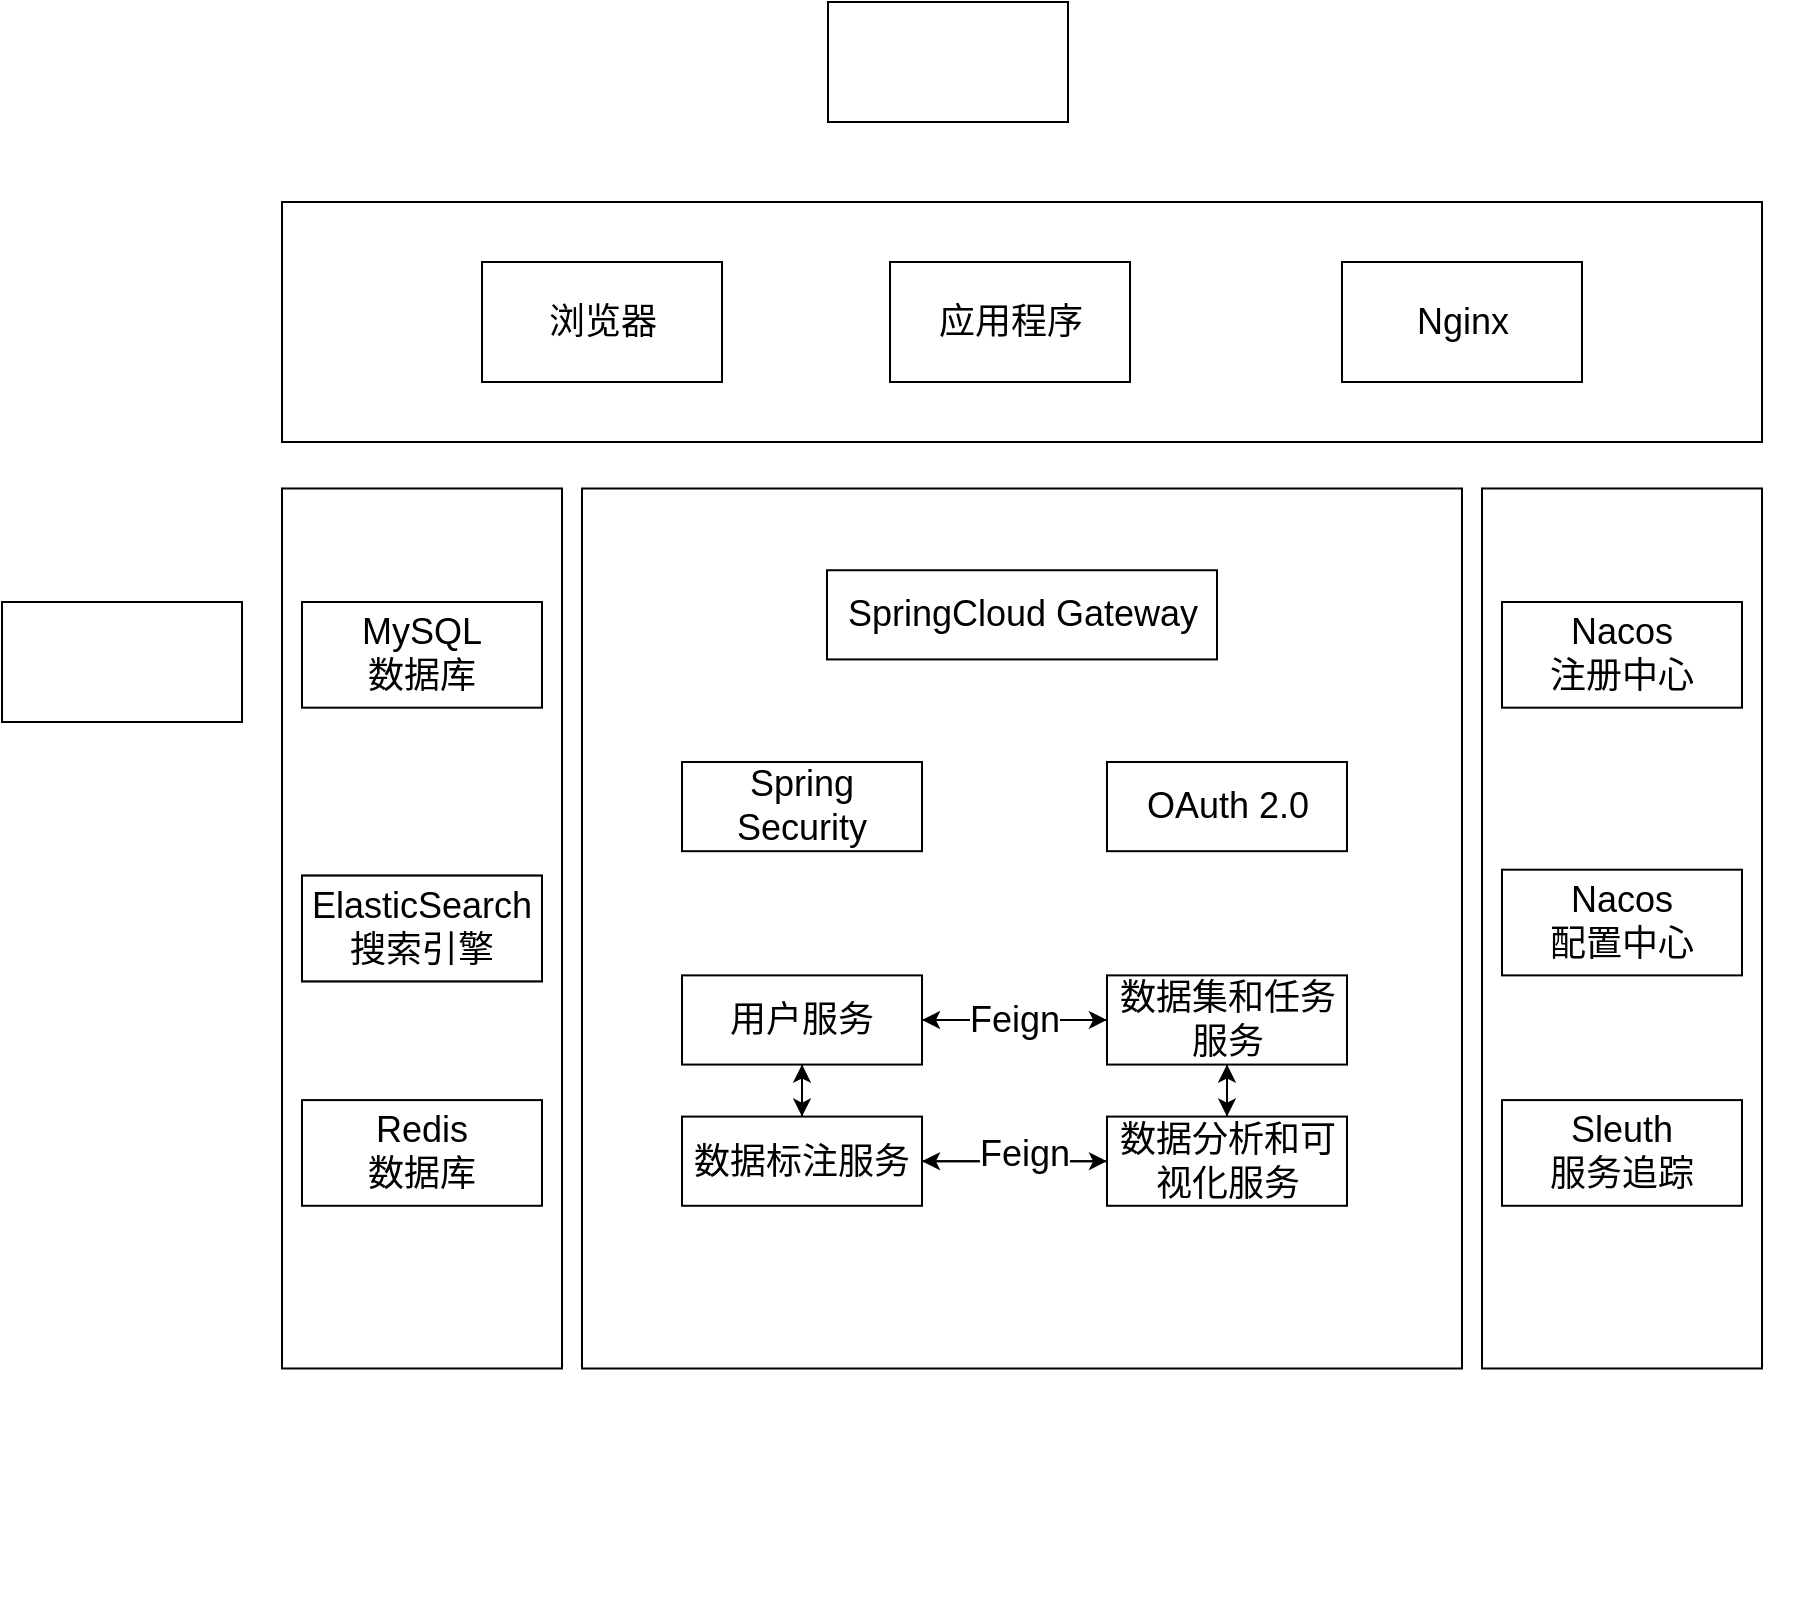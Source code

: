 <mxfile version="15.0.4" type="github">
  <diagram id="iS2GrhRJkrHkgEzzFlDL" name="第 1 页">
    <mxGraphModel dx="2249" dy="715" grid="1" gridSize="10" guides="1" tooltips="1" connect="1" arrows="1" fold="1" page="1" pageScale="1" pageWidth="827" pageHeight="1169" math="0" shadow="0">
      <root>
        <mxCell id="0" />
        <mxCell id="1" parent="0" />
        <mxCell id="yMRjelbhieKLuBqL2SfN-15" value="" style="verticalLabelPosition=bottom;verticalAlign=top;html=1;shape=mxgraph.basic.rect;fillColor2=none;strokeWidth=1;size=0;indent=5;fontSize=18;" parent="1" vertex="1">
          <mxGeometry x="50" y="120" width="740" height="120" as="geometry" />
        </mxCell>
        <mxCell id="yMRjelbhieKLuBqL2SfN-33" value="" style="group;fontStyle=4;fontSize=18;" parent="1" vertex="1" connectable="0">
          <mxGeometry x="50" y="280" width="760" height="550" as="geometry" />
        </mxCell>
        <mxCell id="yMRjelbhieKLuBqL2SfN-25" value="" style="verticalLabelPosition=bottom;verticalAlign=top;html=1;shape=mxgraph.basic.rect;fillColor2=none;strokeWidth=1;size=20;indent=5;fontSize=18;" parent="yMRjelbhieKLuBqL2SfN-33" vertex="1">
          <mxGeometry x="150" y="-16.76" width="440" height="440" as="geometry" />
        </mxCell>
        <mxCell id="yMRjelbhieKLuBqL2SfN-32" value="" style="rounded=0;whiteSpace=wrap;html=1;fontSize=18;" parent="yMRjelbhieKLuBqL2SfN-33" vertex="1">
          <mxGeometry x="600" y="-16.76" width="140" height="440" as="geometry" />
        </mxCell>
        <mxCell id="yMRjelbhieKLuBqL2SfN-34" value="SpringCloud Gateway" style="rounded=0;whiteSpace=wrap;html=1;fontSize=18;" parent="yMRjelbhieKLuBqL2SfN-33" vertex="1">
          <mxGeometry x="272.5" y="24.122" width="195" height="44.595" as="geometry" />
        </mxCell>
        <mxCell id="yMRjelbhieKLuBqL2SfN-45" value="Spring Security" style="rounded=0;whiteSpace=wrap;html=1;fontSize=18;" parent="yMRjelbhieKLuBqL2SfN-33" vertex="1">
          <mxGeometry x="200" y="119.996" width="120" height="44.595" as="geometry" />
        </mxCell>
        <mxCell id="yMRjelbhieKLuBqL2SfN-53" value="OAuth 2.0" style="rounded=0;whiteSpace=wrap;html=1;fontSize=18;" parent="yMRjelbhieKLuBqL2SfN-33" vertex="1">
          <mxGeometry x="412.5" y="119.996" width="120" height="44.595" as="geometry" />
        </mxCell>
        <mxCell id="yMRjelbhieKLuBqL2SfN-90" value="" style="edgeStyle=orthogonalEdgeStyle;rounded=0;orthogonalLoop=1;jettySize=auto;html=1;strokeColor=none;fontSize=18;" parent="yMRjelbhieKLuBqL2SfN-33" source="yMRjelbhieKLuBqL2SfN-55" target="yMRjelbhieKLuBqL2SfN-76" edge="1">
          <mxGeometry relative="1" as="geometry" />
        </mxCell>
        <mxCell id="yMRjelbhieKLuBqL2SfN-91" style="edgeStyle=orthogonalEdgeStyle;rounded=0;orthogonalLoop=1;jettySize=auto;html=1;exitX=1;exitY=0.5;exitDx=0;exitDy=0;entryX=0;entryY=0.5;entryDx=0;entryDy=0;fontSize=18;" parent="yMRjelbhieKLuBqL2SfN-33" source="yMRjelbhieKLuBqL2SfN-55" target="yMRjelbhieKLuBqL2SfN-76" edge="1">
          <mxGeometry relative="1" as="geometry" />
        </mxCell>
        <mxCell id="yMRjelbhieKLuBqL2SfN-97" style="edgeStyle=orthogonalEdgeStyle;rounded=0;orthogonalLoop=1;jettySize=auto;html=1;exitX=0.5;exitY=1;exitDx=0;exitDy=0;entryX=0.5;entryY=0;entryDx=0;entryDy=0;fontSize=18;" parent="yMRjelbhieKLuBqL2SfN-33" source="yMRjelbhieKLuBqL2SfN-76" target="yMRjelbhieKLuBqL2SfN-89" edge="1">
          <mxGeometry relative="1" as="geometry" />
        </mxCell>
        <mxCell id="yMRjelbhieKLuBqL2SfN-76" value="数据集和任务服务" style="rounded=0;whiteSpace=wrap;html=1;fontSize=18;" parent="yMRjelbhieKLuBqL2SfN-33" vertex="1">
          <mxGeometry x="412.5" y="226.689" width="120" height="44.595" as="geometry" />
        </mxCell>
        <mxCell id="yMRjelbhieKLuBqL2SfN-106" value="Nacos&lt;br style=&quot;font-size: 18px;&quot;&gt;注册中心" style="rounded=0;whiteSpace=wrap;html=1;fontSize=18;" parent="yMRjelbhieKLuBqL2SfN-33" vertex="1">
          <mxGeometry x="610" y="40" width="120" height="52.84" as="geometry" />
        </mxCell>
        <mxCell id="yMRjelbhieKLuBqL2SfN-104" value="" style="group;fontSize=18;" parent="yMRjelbhieKLuBqL2SfN-33" vertex="1" connectable="0">
          <mxGeometry x="200" y="226.689" width="340" height="115.203" as="geometry" />
        </mxCell>
        <mxCell id="yMRjelbhieKLuBqL2SfN-55" value="用户服务" style="rounded=0;whiteSpace=wrap;html=1;fontSize=18;" parent="yMRjelbhieKLuBqL2SfN-104" vertex="1">
          <mxGeometry y="2.842e-14" width="120" height="44.595" as="geometry" />
        </mxCell>
        <mxCell id="yMRjelbhieKLuBqL2SfN-92" style="edgeStyle=orthogonalEdgeStyle;rounded=0;orthogonalLoop=1;jettySize=auto;html=1;exitX=0;exitY=0.5;exitDx=0;exitDy=0;fontSize=18;" parent="yMRjelbhieKLuBqL2SfN-104" source="yMRjelbhieKLuBqL2SfN-76" target="yMRjelbhieKLuBqL2SfN-55" edge="1">
          <mxGeometry relative="1" as="geometry" />
        </mxCell>
        <mxCell id="yMRjelbhieKLuBqL2SfN-93" value="Feign" style="edgeLabel;html=1;align=center;verticalAlign=middle;resizable=0;points=[];fontSize=18;" parent="yMRjelbhieKLuBqL2SfN-92" vertex="1" connectable="0">
          <mxGeometry x="-0.2" relative="1" as="geometry">
            <mxPoint x="-10" as="offset" />
          </mxGeometry>
        </mxCell>
        <mxCell id="yMRjelbhieKLuBqL2SfN-99" style="edgeStyle=orthogonalEdgeStyle;rounded=0;orthogonalLoop=1;jettySize=auto;html=1;exitX=0.5;exitY=0;exitDx=0;exitDy=0;entryX=0.5;entryY=1;entryDx=0;entryDy=0;fontSize=18;" parent="yMRjelbhieKLuBqL2SfN-104" source="yMRjelbhieKLuBqL2SfN-88" target="yMRjelbhieKLuBqL2SfN-55" edge="1">
          <mxGeometry relative="1" as="geometry" />
        </mxCell>
        <mxCell id="yMRjelbhieKLuBqL2SfN-110" style="edgeStyle=orthogonalEdgeStyle;rounded=0;orthogonalLoop=1;jettySize=auto;html=1;exitX=1;exitY=0.5;exitDx=0;exitDy=0;fontSize=18;" parent="yMRjelbhieKLuBqL2SfN-104" source="yMRjelbhieKLuBqL2SfN-88" target="yMRjelbhieKLuBqL2SfN-89" edge="1">
          <mxGeometry relative="1" as="geometry" />
        </mxCell>
        <mxCell id="yMRjelbhieKLuBqL2SfN-88" value="数据标注服务" style="rounded=0;whiteSpace=wrap;html=1;fontSize=18;" parent="yMRjelbhieKLuBqL2SfN-104" vertex="1">
          <mxGeometry y="70.608" width="120" height="44.595" as="geometry" />
        </mxCell>
        <mxCell id="yMRjelbhieKLuBqL2SfN-101" value="" style="edgeStyle=orthogonalEdgeStyle;rounded=0;orthogonalLoop=1;jettySize=auto;html=1;exitX=0;exitY=0.5;exitDx=0;exitDy=0;entryX=1;entryY=0.5;entryDx=0;entryDy=0;fontSize=18;" parent="yMRjelbhieKLuBqL2SfN-104" source="yMRjelbhieKLuBqL2SfN-89" target="yMRjelbhieKLuBqL2SfN-88" edge="1">
          <mxGeometry relative="1" as="geometry" />
        </mxCell>
        <mxCell id="yMRjelbhieKLuBqL2SfN-111" value="Feign" style="edgeLabel;html=1;align=center;verticalAlign=middle;resizable=0;points=[];fontSize=18;" parent="yMRjelbhieKLuBqL2SfN-101" vertex="1" connectable="0">
          <mxGeometry x="0.232" y="-4" relative="1" as="geometry">
            <mxPoint x="15" as="offset" />
          </mxGeometry>
        </mxCell>
        <mxCell id="yMRjelbhieKLuBqL2SfN-98" style="edgeStyle=orthogonalEdgeStyle;rounded=0;orthogonalLoop=1;jettySize=auto;html=1;exitX=0.5;exitY=1;exitDx=0;exitDy=0;entryX=0.5;entryY=0;entryDx=0;entryDy=0;fontSize=18;" parent="yMRjelbhieKLuBqL2SfN-104" source="yMRjelbhieKLuBqL2SfN-55" target="yMRjelbhieKLuBqL2SfN-88" edge="1">
          <mxGeometry relative="1" as="geometry" />
        </mxCell>
        <mxCell id="yMRjelbhieKLuBqL2SfN-89" value="数据分析和可视化服务" style="rounded=0;whiteSpace=wrap;html=1;fontSize=18;" parent="yMRjelbhieKLuBqL2SfN-104" vertex="1">
          <mxGeometry x="212.5" y="70.608" width="120" height="44.595" as="geometry" />
        </mxCell>
        <mxCell id="yMRjelbhieKLuBqL2SfN-96" style="edgeStyle=orthogonalEdgeStyle;rounded=0;orthogonalLoop=1;jettySize=auto;html=1;exitX=0.5;exitY=0;exitDx=0;exitDy=0;entryX=0.5;entryY=1;entryDx=0;entryDy=0;fontSize=18;" parent="yMRjelbhieKLuBqL2SfN-33" source="yMRjelbhieKLuBqL2SfN-89" target="yMRjelbhieKLuBqL2SfN-76" edge="1">
          <mxGeometry relative="1" as="geometry" />
        </mxCell>
        <mxCell id="yMRjelbhieKLuBqL2SfN-136" value="Nacos&lt;br style=&quot;font-size: 18px;&quot;&gt;配置中心" style="rounded=0;whiteSpace=wrap;html=1;fontSize=18;" parent="yMRjelbhieKLuBqL2SfN-33" vertex="1">
          <mxGeometry x="610" y="173.85" width="120" height="52.84" as="geometry" />
        </mxCell>
        <mxCell id="yMRjelbhieKLuBqL2SfN-137" value="Sleuth&lt;br style=&quot;font-size: 18px;&quot;&gt;服务追踪" style="rounded=0;whiteSpace=wrap;html=1;fontSize=18;" parent="yMRjelbhieKLuBqL2SfN-33" vertex="1">
          <mxGeometry x="610" y="289.05" width="120" height="52.84" as="geometry" />
        </mxCell>
        <mxCell id="yMRjelbhieKLuBqL2SfN-140" value="" style="rounded=0;whiteSpace=wrap;html=1;fontSize=18;" parent="yMRjelbhieKLuBqL2SfN-33" vertex="1">
          <mxGeometry y="-16.76" width="140" height="440" as="geometry" />
        </mxCell>
        <mxCell id="yMRjelbhieKLuBqL2SfN-141" value="MySQL&lt;br style=&quot;font-size: 18px;&quot;&gt;数据库" style="rounded=0;whiteSpace=wrap;html=1;fontSize=18;" parent="yMRjelbhieKLuBqL2SfN-33" vertex="1">
          <mxGeometry x="10" y="40" width="120" height="52.84" as="geometry" />
        </mxCell>
        <mxCell id="yMRjelbhieKLuBqL2SfN-142" value="ElasticSearch&lt;br style=&quot;font-size: 18px;&quot;&gt;搜索引擎" style="rounded=0;whiteSpace=wrap;html=1;fontSize=18;" parent="yMRjelbhieKLuBqL2SfN-33" vertex="1">
          <mxGeometry x="10" y="176.82" width="120" height="52.84" as="geometry" />
        </mxCell>
        <mxCell id="yMRjelbhieKLuBqL2SfN-144" value="Redis&lt;br style=&quot;font-size: 18px;&quot;&gt;数据库" style="rounded=0;whiteSpace=wrap;html=1;fontSize=18;" parent="yMRjelbhieKLuBqL2SfN-33" vertex="1">
          <mxGeometry x="10" y="289.05" width="120" height="52.84" as="geometry" />
        </mxCell>
        <mxCell id="yMRjelbhieKLuBqL2SfN-21" value="" style="group;fontSize=18;" parent="1" vertex="1" connectable="0">
          <mxGeometry x="354" y="150" width="120" height="60" as="geometry" />
        </mxCell>
        <mxCell id="yMRjelbhieKLuBqL2SfN-19" value="" style="verticalLabelPosition=bottom;verticalAlign=top;html=1;shape=mxgraph.basic.rect;fillColor2=none;strokeWidth=1;size=20;indent=5;fontSize=18;" parent="yMRjelbhieKLuBqL2SfN-21" vertex="1">
          <mxGeometry width="120" height="60" as="geometry" />
        </mxCell>
        <mxCell id="yMRjelbhieKLuBqL2SfN-20" value="应用程序" style="text;html=1;resizable=0;autosize=1;align=center;verticalAlign=middle;points=[];fillColor=none;strokeColor=none;rounded=0;fontSize=18;" parent="yMRjelbhieKLuBqL2SfN-21" vertex="1">
          <mxGeometry x="15" y="15" width="90" height="30" as="geometry" />
        </mxCell>
        <mxCell id="yMRjelbhieKLuBqL2SfN-22" value="" style="group;fontSize=18;" parent="1" vertex="1" connectable="0">
          <mxGeometry x="580" y="150" width="120" height="60" as="geometry" />
        </mxCell>
        <mxCell id="yMRjelbhieKLuBqL2SfN-29" value="" style="group;fontSize=18;" parent="yMRjelbhieKLuBqL2SfN-22" vertex="1" connectable="0">
          <mxGeometry width="120" height="60" as="geometry" />
        </mxCell>
        <mxCell id="yMRjelbhieKLuBqL2SfN-23" value="" style="verticalLabelPosition=bottom;verticalAlign=top;html=1;shape=mxgraph.basic.rect;fillColor2=none;strokeWidth=1;size=20;indent=5;fontSize=18;" parent="yMRjelbhieKLuBqL2SfN-29" vertex="1">
          <mxGeometry width="120" height="60" as="geometry" />
        </mxCell>
        <mxCell id="yMRjelbhieKLuBqL2SfN-24" value="Nginx" style="text;html=1;resizable=0;autosize=1;align=center;verticalAlign=middle;points=[];fillColor=none;strokeColor=none;rounded=0;fontSize=18;" parent="yMRjelbhieKLuBqL2SfN-29" vertex="1">
          <mxGeometry x="30" y="15" width="60" height="30" as="geometry" />
        </mxCell>
        <mxCell id="yMRjelbhieKLuBqL2SfN-26" value="" style="group;fontSize=18;" parent="1" vertex="1" connectable="0">
          <mxGeometry x="150" y="150" width="120" height="60" as="geometry" />
        </mxCell>
        <mxCell id="yMRjelbhieKLuBqL2SfN-17" value="" style="verticalLabelPosition=bottom;verticalAlign=top;html=1;shape=mxgraph.basic.rect;fillColor2=none;strokeWidth=1;size=20;indent=5;fontSize=18;" parent="yMRjelbhieKLuBqL2SfN-26" vertex="1">
          <mxGeometry width="120" height="60" as="geometry" />
        </mxCell>
        <mxCell id="yMRjelbhieKLuBqL2SfN-18" value="浏览器" style="text;html=1;resizable=0;autosize=1;align=center;verticalAlign=middle;points=[];fillColor=none;strokeColor=none;rounded=0;fontSize=18;" parent="yMRjelbhieKLuBqL2SfN-26" vertex="1">
          <mxGeometry x="25" y="15" width="70" height="30" as="geometry" />
        </mxCell>
        <mxCell id="yMRjelbhieKLuBqL2SfN-143" value="ElasticSearch&lt;br style=&quot;font-size: 18px;&quot;&gt;搜索引擎" style="rounded=0;whiteSpace=wrap;html=1;fontSize=18;" parent="1" vertex="1">
          <mxGeometry x="60" y="456.82" width="120" height="52.84" as="geometry" />
        </mxCell>
        <mxCell id="MgoMLnzsLIg84IqJh-NS-1" value="" style="rounded=0;whiteSpace=wrap;html=1;fontSize=18;" parent="1" vertex="1">
          <mxGeometry x="323" y="20" width="120" height="60" as="geometry" />
        </mxCell>
        <mxCell id="MgoMLnzsLIg84IqJh-NS-2" value="" style="rounded=0;whiteSpace=wrap;html=1;fontSize=18;" parent="1" vertex="1">
          <mxGeometry x="-90" y="320" width="120" height="60" as="geometry" />
        </mxCell>
      </root>
    </mxGraphModel>
  </diagram>
</mxfile>
